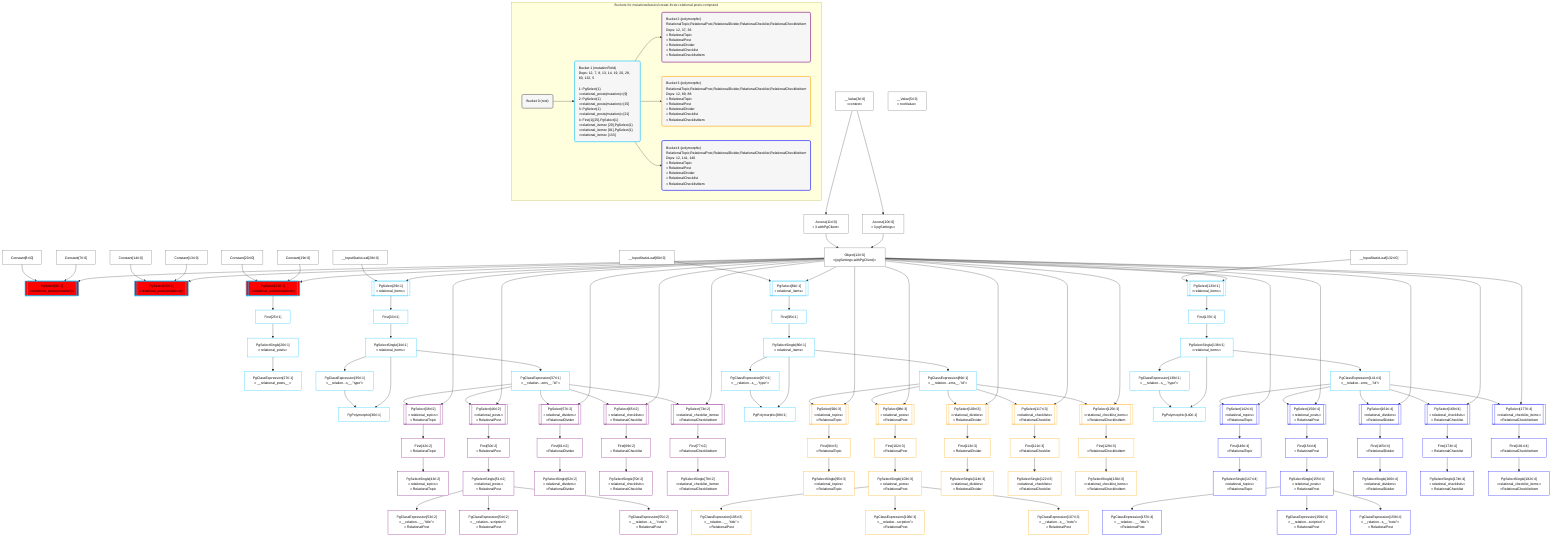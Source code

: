 %%{init: {'themeVariables': { 'fontSize': '12px'}}}%%
graph TD
    classDef path fill:#eee,stroke:#000,color:#000
    classDef plan fill:#fff,stroke-width:1px,color:#000
    classDef itemplan fill:#fff,stroke-width:2px,color:#000
    classDef sideeffectplan fill:#f00,stroke-width:2px,color:#000
    classDef bucket fill:#f6f6f6,color:#000,stroke-width:2px,text-align:left


    %% define steps
    __Value3["__Value[3∈0]<br />ᐸcontextᐳ"]:::plan
    __Value5["__Value[5∈0]<br />ᐸrootValueᐳ"]:::plan
    Constant7["Constant[7∈0]"]:::plan
    Constant8["Constant[8∈0]"]:::plan
    Access10["Access[10∈0]<br />ᐸ3.pgSettingsᐳ"]:::plan
    Access11["Access[11∈0]<br />ᐸ3.withPgClientᐳ"]:::plan
    Object12["Object[12∈0]<br />ᐸ{pgSettings,withPgClient}ᐳ"]:::plan
    PgSelect9[["PgSelect[9∈1]<br />ᐸrelational_posts(mutation)ᐳ"]]:::sideeffectplan
    Constant13["Constant[13∈0]"]:::plan
    Constant14["Constant[14∈0]"]:::plan
    PgSelect15[["PgSelect[15∈1]<br />ᐸrelational_posts(mutation)ᐳ"]]:::sideeffectplan
    Constant19["Constant[19∈0]"]:::plan
    Constant20["Constant[20∈0]"]:::plan
    PgSelect21[["PgSelect[21∈1]<br />ᐸrelational_posts(mutation)ᐳ"]]:::sideeffectplan
    First25["First[25∈1]"]:::plan
    PgSelectSingle26["PgSelectSingle[26∈1]<br />ᐸrelational_postsᐳ"]:::plan
    PgClassExpression27["PgClassExpression[27∈1]<br />ᐸ__relational_posts__ᐳ"]:::plan
    __InputStaticLeaf28["__InputStaticLeaf[28∈0]"]:::plan
    PgSelect29[["PgSelect[29∈1]<br />ᐸrelational_itemsᐳ"]]:::plan
    First33["First[33∈1]"]:::plan
    PgSelectSingle34["PgSelectSingle[34∈1]<br />ᐸrelational_itemsᐳ"]:::plan
    PgClassExpression35["PgClassExpression[35∈1]<br />ᐸ__relation...s__.”type”ᐳ"]:::plan
    PgPolymorphic36["PgPolymorphic[36∈1]"]:::plan
    PgClassExpression37["PgClassExpression[37∈1]<br />ᐸ__relation...ems__.”id”ᐳ"]:::plan
    PgSelect38[["PgSelect[38∈2]<br />ᐸrelational_topicsᐳ<br />ᐳRelationalTopic"]]:::plan
    First42["First[42∈2]<br />ᐳRelationalTopic"]:::plan
    PgSelectSingle43["PgSelectSingle[43∈2]<br />ᐸrelational_topicsᐳ<br />ᐳRelationalTopic"]:::plan
    PgSelect46[["PgSelect[46∈2]<br />ᐸrelational_postsᐳ<br />ᐳRelationalPost"]]:::plan
    First50["First[50∈2]<br />ᐳRelationalPost"]:::plan
    PgSelectSingle51["PgSelectSingle[51∈2]<br />ᐸrelational_postsᐳ<br />ᐳRelationalPost"]:::plan
    PgClassExpression53["PgClassExpression[53∈2]<br />ᐸ__relation...__.”title”ᐳ<br />ᐳRelationalPost"]:::plan
    PgClassExpression54["PgClassExpression[54∈2]<br />ᐸ__relation...scription”ᐳ<br />ᐳRelationalPost"]:::plan
    PgClassExpression55["PgClassExpression[55∈2]<br />ᐸ__relation...s__.”note”ᐳ<br />ᐳRelationalPost"]:::plan
    PgSelect57[["PgSelect[57∈2]<br />ᐸrelational_dividersᐳ<br />ᐳRelationalDivider"]]:::plan
    First61["First[61∈2]<br />ᐳRelationalDivider"]:::plan
    PgSelectSingle62["PgSelectSingle[62∈2]<br />ᐸrelational_dividersᐳ<br />ᐳRelationalDivider"]:::plan
    PgSelect65[["PgSelect[65∈2]<br />ᐸrelational_checklistsᐳ<br />ᐳRelationalChecklist"]]:::plan
    First69["First[69∈2]<br />ᐳRelationalChecklist"]:::plan
    PgSelectSingle70["PgSelectSingle[70∈2]<br />ᐸrelational_checklistsᐳ<br />ᐳRelationalChecklist"]:::plan
    PgSelect73[["PgSelect[73∈2]<br />ᐸrelational_checklist_itemsᐳ<br />ᐳRelationalChecklistItem"]]:::plan
    First77["First[77∈2]<br />ᐳRelationalChecklistItem"]:::plan
    PgSelectSingle78["PgSelectSingle[78∈2]<br />ᐸrelational_checklist_itemsᐳ<br />ᐳRelationalChecklistItem"]:::plan
    __InputStaticLeaf80["__InputStaticLeaf[80∈0]"]:::plan
    PgSelect81[["PgSelect[81∈1]<br />ᐸrelational_itemsᐳ"]]:::plan
    First85["First[85∈1]"]:::plan
    PgSelectSingle86["PgSelectSingle[86∈1]<br />ᐸrelational_itemsᐳ"]:::plan
    PgClassExpression87["PgClassExpression[87∈1]<br />ᐸ__relation...s__.”type”ᐳ"]:::plan
    PgPolymorphic88["PgPolymorphic[88∈1]"]:::plan
    PgClassExpression89["PgClassExpression[89∈1]<br />ᐸ__relation...ems__.”id”ᐳ"]:::plan
    PgSelect90[["PgSelect[90∈3]<br />ᐸrelational_topicsᐳ<br />ᐳRelationalTopic"]]:::plan
    First94["First[94∈3]<br />ᐳRelationalTopic"]:::plan
    PgSelectSingle95["PgSelectSingle[95∈3]<br />ᐸrelational_topicsᐳ<br />ᐳRelationalTopic"]:::plan
    PgSelect98[["PgSelect[98∈3]<br />ᐸrelational_postsᐳ<br />ᐳRelationalPost"]]:::plan
    First102["First[102∈3]<br />ᐳRelationalPost"]:::plan
    PgSelectSingle103["PgSelectSingle[103∈3]<br />ᐸrelational_postsᐳ<br />ᐳRelationalPost"]:::plan
    PgClassExpression105["PgClassExpression[105∈3]<br />ᐸ__relation...__.”title”ᐳ<br />ᐳRelationalPost"]:::plan
    PgClassExpression106["PgClassExpression[106∈3]<br />ᐸ__relation...scription”ᐳ<br />ᐳRelationalPost"]:::plan
    PgClassExpression107["PgClassExpression[107∈3]<br />ᐸ__relation...s__.”note”ᐳ<br />ᐳRelationalPost"]:::plan
    PgSelect109[["PgSelect[109∈3]<br />ᐸrelational_dividersᐳ<br />ᐳRelationalDivider"]]:::plan
    First113["First[113∈3]<br />ᐳRelationalDivider"]:::plan
    PgSelectSingle114["PgSelectSingle[114∈3]<br />ᐸrelational_dividersᐳ<br />ᐳRelationalDivider"]:::plan
    PgSelect117[["PgSelect[117∈3]<br />ᐸrelational_checklistsᐳ<br />ᐳRelationalChecklist"]]:::plan
    First121["First[121∈3]<br />ᐳRelationalChecklist"]:::plan
    PgSelectSingle122["PgSelectSingle[122∈3]<br />ᐸrelational_checklistsᐳ<br />ᐳRelationalChecklist"]:::plan
    PgSelect125[["PgSelect[125∈3]<br />ᐸrelational_checklist_itemsᐳ<br />ᐳRelationalChecklistItem"]]:::plan
    First129["First[129∈3]<br />ᐳRelationalChecklistItem"]:::plan
    PgSelectSingle130["PgSelectSingle[130∈3]<br />ᐸrelational_checklist_itemsᐳ<br />ᐳRelationalChecklistItem"]:::plan
    __InputStaticLeaf132["__InputStaticLeaf[132∈0]"]:::plan
    PgSelect133[["PgSelect[133∈1]<br />ᐸrelational_itemsᐳ"]]:::plan
    First137["First[137∈1]"]:::plan
    PgSelectSingle138["PgSelectSingle[138∈1]<br />ᐸrelational_itemsᐳ"]:::plan
    PgClassExpression139["PgClassExpression[139∈1]<br />ᐸ__relation...s__.”type”ᐳ"]:::plan
    PgPolymorphic140["PgPolymorphic[140∈1]"]:::plan
    PgClassExpression141["PgClassExpression[141∈1]<br />ᐸ__relation...ems__.”id”ᐳ"]:::plan
    PgSelect142[["PgSelect[142∈4]<br />ᐸrelational_topicsᐳ<br />ᐳRelationalTopic"]]:::plan
    First146["First[146∈4]<br />ᐳRelationalTopic"]:::plan
    PgSelectSingle147["PgSelectSingle[147∈4]<br />ᐸrelational_topicsᐳ<br />ᐳRelationalTopic"]:::plan
    PgSelect150[["PgSelect[150∈4]<br />ᐸrelational_postsᐳ<br />ᐳRelationalPost"]]:::plan
    First154["First[154∈4]<br />ᐳRelationalPost"]:::plan
    PgSelectSingle155["PgSelectSingle[155∈4]<br />ᐸrelational_postsᐳ<br />ᐳRelationalPost"]:::plan
    PgClassExpression157["PgClassExpression[157∈4]<br />ᐸ__relation...__.”title”ᐳ<br />ᐳRelationalPost"]:::plan
    PgClassExpression158["PgClassExpression[158∈4]<br />ᐸ__relation...scription”ᐳ<br />ᐳRelationalPost"]:::plan
    PgClassExpression159["PgClassExpression[159∈4]<br />ᐸ__relation...s__.”note”ᐳ<br />ᐳRelationalPost"]:::plan
    PgSelect161[["PgSelect[161∈4]<br />ᐸrelational_dividersᐳ<br />ᐳRelationalDivider"]]:::plan
    First165["First[165∈4]<br />ᐳRelationalDivider"]:::plan
    PgSelectSingle166["PgSelectSingle[166∈4]<br />ᐸrelational_dividersᐳ<br />ᐳRelationalDivider"]:::plan
    PgSelect169[["PgSelect[169∈4]<br />ᐸrelational_checklistsᐳ<br />ᐳRelationalChecklist"]]:::plan
    First173["First[173∈4]<br />ᐳRelationalChecklist"]:::plan
    PgSelectSingle174["PgSelectSingle[174∈4]<br />ᐸrelational_checklistsᐳ<br />ᐳRelationalChecklist"]:::plan
    PgSelect177[["PgSelect[177∈4]<br />ᐸrelational_checklist_itemsᐳ<br />ᐳRelationalChecklistItem"]]:::plan
    First181["First[181∈4]<br />ᐳRelationalChecklistItem"]:::plan
    PgSelectSingle182["PgSelectSingle[182∈4]<br />ᐸrelational_checklist_itemsᐳ<br />ᐳRelationalChecklistItem"]:::plan

    %% plan dependencies
    __Value3 --> Access10
    __Value3 --> Access11
    Access10 & Access11 --> Object12
    Object12 & Constant7 & Constant8 --> PgSelect9
    Object12 & Constant13 & Constant14 --> PgSelect15
    Object12 & Constant19 & Constant20 --> PgSelect21
    PgSelect21 --> First25
    First25 --> PgSelectSingle26
    PgSelectSingle26 --> PgClassExpression27
    Object12 & __InputStaticLeaf28 --> PgSelect29
    PgSelect29 --> First33
    First33 --> PgSelectSingle34
    PgSelectSingle34 --> PgClassExpression35
    PgSelectSingle34 & PgClassExpression35 --> PgPolymorphic36
    PgSelectSingle34 --> PgClassExpression37
    Object12 & PgClassExpression37 --> PgSelect38
    PgSelect38 --> First42
    First42 --> PgSelectSingle43
    Object12 & PgClassExpression37 --> PgSelect46
    PgSelect46 --> First50
    First50 --> PgSelectSingle51
    PgSelectSingle51 --> PgClassExpression53
    PgSelectSingle51 --> PgClassExpression54
    PgSelectSingle51 --> PgClassExpression55
    Object12 & PgClassExpression37 --> PgSelect57
    PgSelect57 --> First61
    First61 --> PgSelectSingle62
    Object12 & PgClassExpression37 --> PgSelect65
    PgSelect65 --> First69
    First69 --> PgSelectSingle70
    Object12 & PgClassExpression37 --> PgSelect73
    PgSelect73 --> First77
    First77 --> PgSelectSingle78
    Object12 & __InputStaticLeaf80 --> PgSelect81
    PgSelect81 --> First85
    First85 --> PgSelectSingle86
    PgSelectSingle86 --> PgClassExpression87
    PgSelectSingle86 & PgClassExpression87 --> PgPolymorphic88
    PgSelectSingle86 --> PgClassExpression89
    Object12 & PgClassExpression89 --> PgSelect90
    PgSelect90 --> First94
    First94 --> PgSelectSingle95
    Object12 & PgClassExpression89 --> PgSelect98
    PgSelect98 --> First102
    First102 --> PgSelectSingle103
    PgSelectSingle103 --> PgClassExpression105
    PgSelectSingle103 --> PgClassExpression106
    PgSelectSingle103 --> PgClassExpression107
    Object12 & PgClassExpression89 --> PgSelect109
    PgSelect109 --> First113
    First113 --> PgSelectSingle114
    Object12 & PgClassExpression89 --> PgSelect117
    PgSelect117 --> First121
    First121 --> PgSelectSingle122
    Object12 & PgClassExpression89 --> PgSelect125
    PgSelect125 --> First129
    First129 --> PgSelectSingle130
    Object12 & __InputStaticLeaf132 --> PgSelect133
    PgSelect133 --> First137
    First137 --> PgSelectSingle138
    PgSelectSingle138 --> PgClassExpression139
    PgSelectSingle138 & PgClassExpression139 --> PgPolymorphic140
    PgSelectSingle138 --> PgClassExpression141
    Object12 & PgClassExpression141 --> PgSelect142
    PgSelect142 --> First146
    First146 --> PgSelectSingle147
    Object12 & PgClassExpression141 --> PgSelect150
    PgSelect150 --> First154
    First154 --> PgSelectSingle155
    PgSelectSingle155 --> PgClassExpression157
    PgSelectSingle155 --> PgClassExpression158
    PgSelectSingle155 --> PgClassExpression159
    Object12 & PgClassExpression141 --> PgSelect161
    PgSelect161 --> First165
    First165 --> PgSelectSingle166
    Object12 & PgClassExpression141 --> PgSelect169
    PgSelect169 --> First173
    First173 --> PgSelectSingle174
    Object12 & PgClassExpression141 --> PgSelect177
    PgSelect177 --> First181
    First181 --> PgSelectSingle182

    subgraph "Buckets for mutations/basics/create-three-relational-posts-computed"
    Bucket0("Bucket 0 (root)"):::bucket
    classDef bucket0 stroke:#696969
    class Bucket0,__Value3,__Value5,Constant7,Constant8,Access10,Access11,Object12,Constant13,Constant14,Constant19,Constant20,__InputStaticLeaf28,__InputStaticLeaf80,__InputStaticLeaf132 bucket0
    Bucket1("Bucket 1 (mutationField)<br />Deps: 12, 7, 8, 13, 14, 19, 20, 28, 80, 132, 5<br /><br />1: PgSelect{1}ᐸrelational_posts(mutation)ᐳ[9]<br />2: PgSelect{1}ᐸrelational_posts(mutation)ᐳ[15]<br />3: PgSelect{1}ᐸrelational_posts(mutation)ᐳ[21]<br />4: First{1}[25],PgSelect{1}ᐸrelational_itemsᐳ[29],PgSelect{1}ᐸrelational_itemsᐳ[81],PgSelect{1}ᐸrelational_itemsᐳ[133]"):::bucket
    classDef bucket1 stroke:#00bfff
    class Bucket1,PgSelect9,PgSelect15,PgSelect21,First25,PgSelectSingle26,PgClassExpression27,PgSelect29,First33,PgSelectSingle34,PgClassExpression35,PgPolymorphic36,PgClassExpression37,PgSelect81,First85,PgSelectSingle86,PgClassExpression87,PgPolymorphic88,PgClassExpression89,PgSelect133,First137,PgSelectSingle138,PgClassExpression139,PgPolymorphic140,PgClassExpression141 bucket1
    Bucket2("Bucket 2 (polymorphic)<br />RelationalTopic,RelationalPost,RelationalDivider,RelationalChecklist,RelationalChecklistItem<br />Deps: 12, 37, 36<br />ᐳRelationalTopic<br />ᐳRelationalPost<br />ᐳRelationalDivider<br />ᐳRelationalChecklist<br />ᐳRelationalChecklistItem"):::bucket
    classDef bucket2 stroke:#7f007f
    class Bucket2,PgSelect38,First42,PgSelectSingle43,PgSelect46,First50,PgSelectSingle51,PgClassExpression53,PgClassExpression54,PgClassExpression55,PgSelect57,First61,PgSelectSingle62,PgSelect65,First69,PgSelectSingle70,PgSelect73,First77,PgSelectSingle78 bucket2
    Bucket3("Bucket 3 (polymorphic)<br />RelationalTopic,RelationalPost,RelationalDivider,RelationalChecklist,RelationalChecklistItem<br />Deps: 12, 89, 88<br />ᐳRelationalTopic<br />ᐳRelationalPost<br />ᐳRelationalDivider<br />ᐳRelationalChecklist<br />ᐳRelationalChecklistItem"):::bucket
    classDef bucket3 stroke:#ffa500
    class Bucket3,PgSelect90,First94,PgSelectSingle95,PgSelect98,First102,PgSelectSingle103,PgClassExpression105,PgClassExpression106,PgClassExpression107,PgSelect109,First113,PgSelectSingle114,PgSelect117,First121,PgSelectSingle122,PgSelect125,First129,PgSelectSingle130 bucket3
    Bucket4("Bucket 4 (polymorphic)<br />RelationalTopic,RelationalPost,RelationalDivider,RelationalChecklist,RelationalChecklistItem<br />Deps: 12, 141, 140<br />ᐳRelationalTopic<br />ᐳRelationalPost<br />ᐳRelationalDivider<br />ᐳRelationalChecklist<br />ᐳRelationalChecklistItem"):::bucket
    classDef bucket4 stroke:#0000ff
    class Bucket4,PgSelect142,First146,PgSelectSingle147,PgSelect150,First154,PgSelectSingle155,PgClassExpression157,PgClassExpression158,PgClassExpression159,PgSelect161,First165,PgSelectSingle166,PgSelect169,First173,PgSelectSingle174,PgSelect177,First181,PgSelectSingle182 bucket4
    Bucket0 --> Bucket1
    Bucket1 --> Bucket2 & Bucket3 & Bucket4
    end